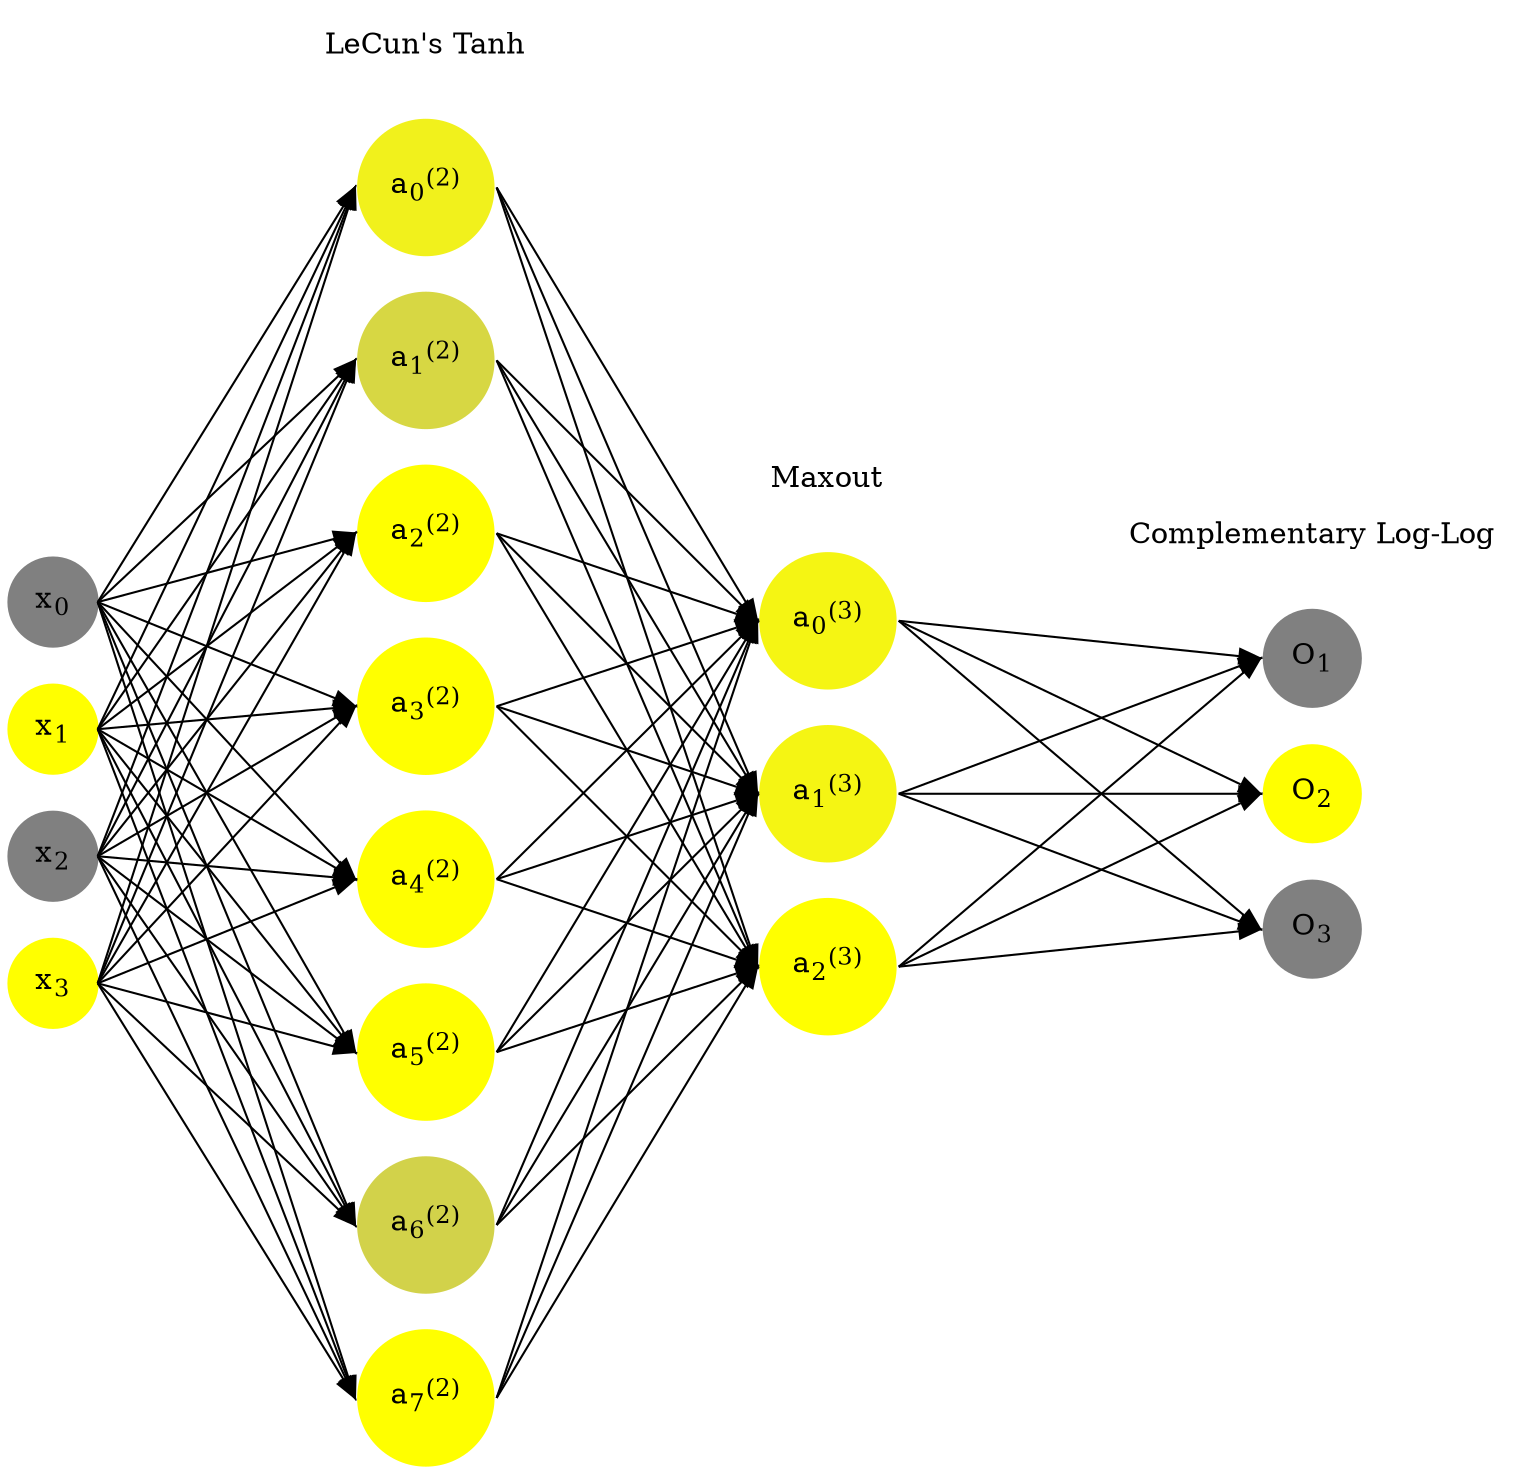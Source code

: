 digraph G {
	rankdir = LR;
	splines=false;
	edge[style=invis];
	ranksep= 1.4;
	{
	node [shape=circle, color="0.1667, 0.0, 0.5", style=filled, fillcolor="0.1667, 0.0, 0.5"];
	x0 [label=<x<sub>0</sub>>];
	}
	{
	node [shape=circle, color="0.1667, 1.0, 1.0", style=filled, fillcolor="0.1667, 1.0, 1.0"];
	x1 [label=<x<sub>1</sub>>];
	}
	{
	node [shape=circle, color="0.1667, 0.0, 0.5", style=filled, fillcolor="0.1667, 0.0, 0.5"];
	x2 [label=<x<sub>2</sub>>];
	}
	{
	node [shape=circle, color="0.1667, 1.0, 1.0", style=filled, fillcolor="0.1667, 1.0, 1.0"];
	x3 [label=<x<sub>3</sub>>];
	}
	{
	node [shape=circle, color="0.1667, 0.883474, 0.941737", style=filled, fillcolor="0.1667, 0.883474, 0.941737"];
	a02 [label=<a<sub>0</sub><sup>(2)</sup>>];
	}
	{
	node [shape=circle, color="0.1667, 0.685084, 0.842542", style=filled, fillcolor="0.1667, 0.685084, 0.842542"];
	a12 [label=<a<sub>1</sub><sup>(2)</sup>>];
	}
	{
	node [shape=circle, color="0.1667, 1.208912, 1.104456", style=filled, fillcolor="0.1667, 1.208912, 1.104456"];
	a22 [label=<a<sub>2</sub><sup>(2)</sup>>];
	}
	{
	node [shape=circle, color="0.1667, 1.131250, 1.065625", style=filled, fillcolor="0.1667, 1.131250, 1.065625"];
	a32 [label=<a<sub>3</sub><sup>(2)</sup>>];
	}
	{
	node [shape=circle, color="0.1667, 1.065899, 1.032949", style=filled, fillcolor="0.1667, 1.065899, 1.032949"];
	a42 [label=<a<sub>4</sub><sup>(2)</sup>>];
	}
	{
	node [shape=circle, color="0.1667, 1.598274, 1.299137", style=filled, fillcolor="0.1667, 1.598274, 1.299137"];
	a52 [label=<a<sub>5</sub><sup>(2)</sup>>];
	}
	{
	node [shape=circle, color="0.1667, 0.646875, 0.823438", style=filled, fillcolor="0.1667, 0.646875, 0.823438"];
	a62 [label=<a<sub>6</sub><sup>(2)</sup>>];
	}
	{
	node [shape=circle, color="0.1667, 1.043149, 1.021575", style=filled, fillcolor="0.1667, 1.043149, 1.021575"];
	a72 [label=<a<sub>7</sub><sup>(2)</sup>>];
	}
	{
	node [shape=circle, color="0.1667, 0.920950, 0.960475", style=filled, fillcolor="0.1667, 0.920950, 0.960475"];
	a03 [label=<a<sub>0</sub><sup>(3)</sup>>];
	}
	{
	node [shape=circle, color="0.1667, 0.920950, 0.960475", style=filled, fillcolor="0.1667, 0.920950, 0.960475"];
	a13 [label=<a<sub>1</sub><sup>(3)</sup>>];
	}
	{
	node [shape=circle, color="0.1667, 6.075964, 3.537982", style=filled, fillcolor="0.1667, 6.075964, 3.537982"];
	a23 [label=<a<sub>2</sub><sup>(3)</sup>>];
	}
	{
	node [shape=circle, color="0.1667, 0.0, 0.5", style=filled, fillcolor="0.1667, 0.0, 0.5"];
	O1 [label=<O<sub>1</sub>>];
	}
	{
	node [shape=circle, color="0.1667, 1.0, 1.0", style=filled, fillcolor="0.1667, 1.0, 1.0"];
	O2 [label=<O<sub>2</sub>>];
	}
	{
	node [shape=circle, color="0.1667, 0.0, 0.5", style=filled, fillcolor="0.1667, 0.0, 0.5"];
	O3 [label=<O<sub>3</sub>>];
	}
	{
	rank=same;
	x0->x1->x2->x3;
	}
	{
	rank=same;
	a02->a12->a22->a32->a42->a52->a62->a72;
	}
	{
	rank=same;
	a03->a13->a23;
	}
	{
	rank=same;
	O1->O2->O3;
	}
	l1 [shape=plaintext,label="LeCun's Tanh"];
	l1->a02;
	{rank=same; l1;a02};
	l2 [shape=plaintext,label="Maxout"];
	l2->a03;
	{rank=same; l2;a03};
	l3 [shape=plaintext,label="Complementary Log-Log"];
	l3->O1;
	{rank=same; l3;O1};
edge[style=solid, tailport=e, headport=w];
	{x0;x1;x2;x3} -> {a02;a12;a22;a32;a42;a52;a62;a72};
	{a02;a12;a22;a32;a42;a52;a62;a72} -> {a03;a13;a23};
	{a03;a13;a23} -> {O1,O2,O3};
}